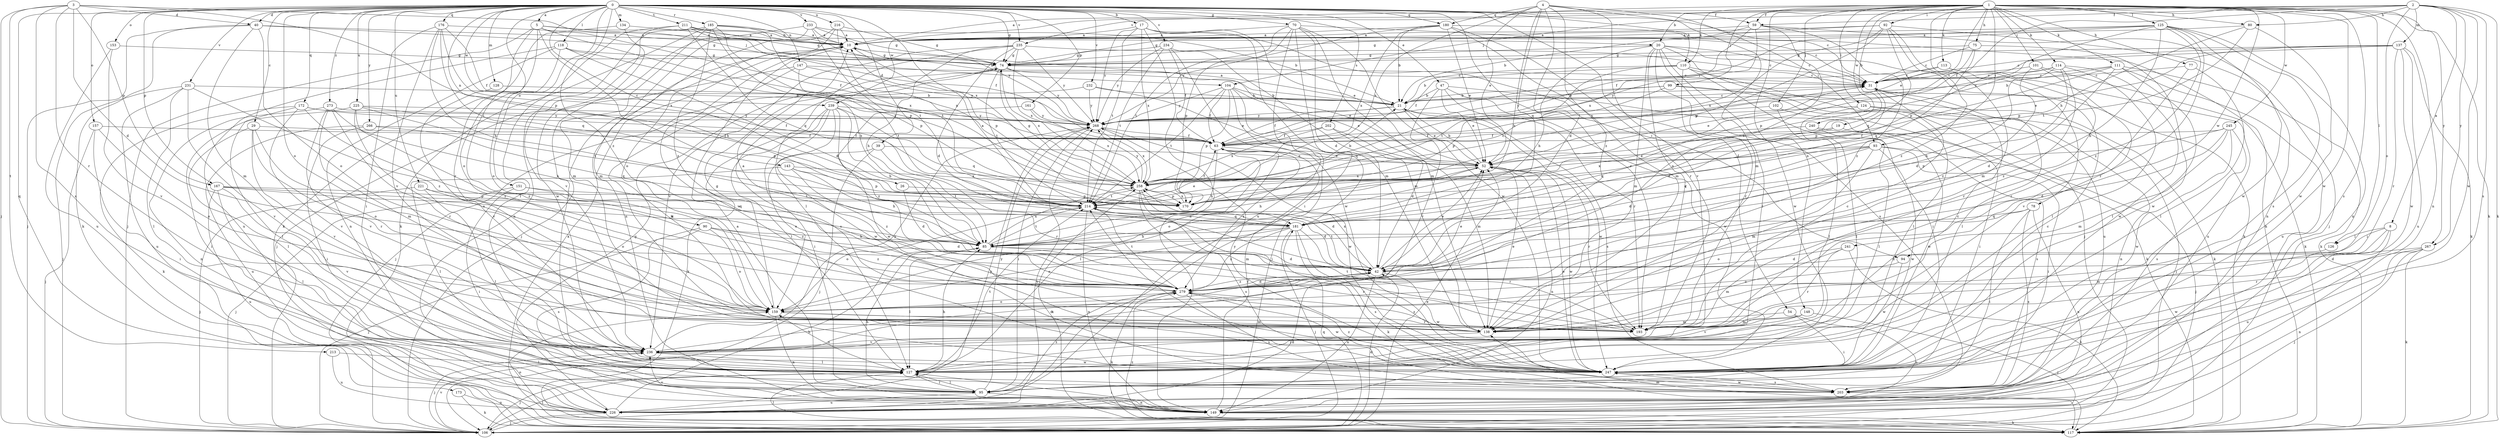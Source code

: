strict digraph  {
0;
1;
2;
3;
4;
5;
8;
10;
17;
19;
20;
21;
26;
29;
31;
39;
40;
42;
47;
52;
54;
59;
63;
70;
74;
75;
77;
78;
80;
85;
90;
92;
93;
94;
95;
99;
101;
102;
104;
106;
110;
111;
113;
114;
117;
118;
124;
125;
126;
127;
128;
134;
137;
138;
143;
147;
148;
149;
151;
153;
157;
159;
161;
167;
170;
172;
173;
176;
180;
181;
185;
193;
202;
203;
211;
213;
214;
216;
221;
225;
226;
231;
232;
233;
234;
235;
236;
239;
240;
241;
245;
247;
258;
266;
267;
268;
273;
279;
0 -> 5  [label=a];
0 -> 17  [label=b];
0 -> 26  [label=c];
0 -> 29  [label=c];
0 -> 31  [label=c];
0 -> 39  [label=d];
0 -> 40  [label=d];
0 -> 47  [label=e];
0 -> 54  [label=f];
0 -> 59  [label=f];
0 -> 70  [label=g];
0 -> 74  [label=g];
0 -> 90  [label=i];
0 -> 110  [label=k];
0 -> 118  [label=l];
0 -> 128  [label=m];
0 -> 134  [label=m];
0 -> 143  [label=n];
0 -> 147  [label=n];
0 -> 151  [label=o];
0 -> 153  [label=o];
0 -> 157  [label=o];
0 -> 159  [label=o];
0 -> 161  [label=p];
0 -> 167  [label=p];
0 -> 172  [label=q];
0 -> 173  [label=q];
0 -> 176  [label=q];
0 -> 180  [label=q];
0 -> 185  [label=r];
0 -> 193  [label=r];
0 -> 202  [label=s];
0 -> 211  [label=t];
0 -> 216  [label=u];
0 -> 221  [label=u];
0 -> 225  [label=u];
0 -> 231  [label=v];
0 -> 232  [label=v];
0 -> 233  [label=v];
0 -> 234  [label=v];
0 -> 235  [label=v];
0 -> 239  [label=w];
0 -> 258  [label=x];
0 -> 266  [label=y];
0 -> 273  [label=z];
0 -> 279  [label=z];
1 -> 19  [label=b];
1 -> 52  [label=e];
1 -> 59  [label=f];
1 -> 75  [label=h];
1 -> 77  [label=h];
1 -> 78  [label=h];
1 -> 80  [label=h];
1 -> 92  [label=i];
1 -> 93  [label=i];
1 -> 99  [label=j];
1 -> 101  [label=j];
1 -> 102  [label=j];
1 -> 110  [label=k];
1 -> 111  [label=k];
1 -> 113  [label=k];
1 -> 114  [label=k];
1 -> 117  [label=k];
1 -> 124  [label=l];
1 -> 125  [label=l];
1 -> 126  [label=l];
1 -> 148  [label=n];
1 -> 149  [label=n];
1 -> 203  [label=s];
1 -> 235  [label=v];
1 -> 239  [label=w];
1 -> 240  [label=w];
1 -> 241  [label=w];
1 -> 245  [label=w];
1 -> 247  [label=w];
1 -> 267  [label=y];
2 -> 8  [label=a];
2 -> 10  [label=a];
2 -> 20  [label=b];
2 -> 59  [label=f];
2 -> 63  [label=f];
2 -> 80  [label=h];
2 -> 104  [label=j];
2 -> 117  [label=k];
2 -> 137  [label=m];
2 -> 159  [label=o];
2 -> 203  [label=s];
2 -> 247  [label=w];
2 -> 267  [label=y];
3 -> 40  [label=d];
3 -> 42  [label=d];
3 -> 104  [label=j];
3 -> 106  [label=j];
3 -> 167  [label=p];
3 -> 170  [label=p];
3 -> 193  [label=r];
3 -> 203  [label=s];
3 -> 213  [label=t];
4 -> 42  [label=d];
4 -> 52  [label=e];
4 -> 85  [label=h];
4 -> 93  [label=i];
4 -> 138  [label=m];
4 -> 180  [label=q];
4 -> 181  [label=q];
4 -> 236  [label=v];
4 -> 258  [label=x];
4 -> 279  [label=z];
5 -> 10  [label=a];
5 -> 20  [label=b];
5 -> 63  [label=f];
5 -> 85  [label=h];
5 -> 106  [label=j];
5 -> 159  [label=o];
5 -> 193  [label=r];
5 -> 258  [label=x];
8 -> 94  [label=i];
8 -> 126  [label=l];
8 -> 138  [label=m];
8 -> 193  [label=r];
8 -> 226  [label=u];
10 -> 74  [label=g];
10 -> 106  [label=j];
10 -> 170  [label=p];
10 -> 247  [label=w];
17 -> 10  [label=a];
17 -> 52  [label=e];
17 -> 94  [label=i];
17 -> 138  [label=m];
17 -> 149  [label=n];
17 -> 214  [label=t];
17 -> 258  [label=x];
17 -> 268  [label=y];
19 -> 63  [label=f];
19 -> 181  [label=q];
19 -> 203  [label=s];
20 -> 31  [label=c];
20 -> 74  [label=g];
20 -> 85  [label=h];
20 -> 106  [label=j];
20 -> 117  [label=k];
20 -> 127  [label=l];
20 -> 138  [label=m];
20 -> 193  [label=r];
20 -> 203  [label=s];
20 -> 247  [label=w];
21 -> 10  [label=a];
21 -> 31  [label=c];
21 -> 52  [label=e];
21 -> 63  [label=f];
21 -> 203  [label=s];
21 -> 247  [label=w];
21 -> 268  [label=y];
26 -> 42  [label=d];
26 -> 170  [label=p];
29 -> 63  [label=f];
29 -> 127  [label=l];
29 -> 159  [label=o];
29 -> 193  [label=r];
29 -> 236  [label=v];
31 -> 21  [label=b];
31 -> 42  [label=d];
31 -> 52  [label=e];
31 -> 127  [label=l];
39 -> 52  [label=e];
39 -> 106  [label=j];
39 -> 159  [label=o];
39 -> 193  [label=r];
40 -> 10  [label=a];
40 -> 74  [label=g];
40 -> 106  [label=j];
40 -> 117  [label=k];
40 -> 138  [label=m];
40 -> 159  [label=o];
42 -> 52  [label=e];
42 -> 149  [label=n];
42 -> 214  [label=t];
42 -> 247  [label=w];
42 -> 258  [label=x];
42 -> 279  [label=z];
47 -> 21  [label=b];
47 -> 52  [label=e];
47 -> 117  [label=k];
47 -> 193  [label=r];
47 -> 236  [label=v];
47 -> 247  [label=w];
52 -> 21  [label=b];
52 -> 85  [label=h];
52 -> 149  [label=n];
52 -> 193  [label=r];
52 -> 247  [label=w];
52 -> 258  [label=x];
54 -> 95  [label=i];
54 -> 138  [label=m];
54 -> 149  [label=n];
59 -> 10  [label=a];
59 -> 21  [label=b];
59 -> 63  [label=f];
59 -> 106  [label=j];
59 -> 159  [label=o];
59 -> 258  [label=x];
59 -> 279  [label=z];
63 -> 52  [label=e];
63 -> 85  [label=h];
63 -> 127  [label=l];
63 -> 159  [label=o];
63 -> 279  [label=z];
70 -> 10  [label=a];
70 -> 31  [label=c];
70 -> 42  [label=d];
70 -> 95  [label=i];
70 -> 138  [label=m];
70 -> 170  [label=p];
70 -> 214  [label=t];
70 -> 226  [label=u];
70 -> 247  [label=w];
74 -> 31  [label=c];
74 -> 52  [label=e];
74 -> 203  [label=s];
74 -> 214  [label=t];
74 -> 258  [label=x];
74 -> 268  [label=y];
75 -> 31  [label=c];
75 -> 74  [label=g];
75 -> 170  [label=p];
75 -> 181  [label=q];
75 -> 247  [label=w];
77 -> 31  [label=c];
77 -> 127  [label=l];
77 -> 193  [label=r];
78 -> 95  [label=i];
78 -> 149  [label=n];
78 -> 159  [label=o];
78 -> 181  [label=q];
78 -> 203  [label=s];
80 -> 10  [label=a];
80 -> 170  [label=p];
80 -> 214  [label=t];
80 -> 247  [label=w];
85 -> 42  [label=d];
85 -> 127  [label=l];
85 -> 193  [label=r];
85 -> 214  [label=t];
85 -> 258  [label=x];
90 -> 42  [label=d];
90 -> 85  [label=h];
90 -> 106  [label=j];
90 -> 159  [label=o];
90 -> 203  [label=s];
90 -> 279  [label=z];
92 -> 10  [label=a];
92 -> 74  [label=g];
92 -> 138  [label=m];
92 -> 149  [label=n];
92 -> 170  [label=p];
92 -> 181  [label=q];
92 -> 258  [label=x];
92 -> 279  [label=z];
93 -> 42  [label=d];
93 -> 52  [label=e];
93 -> 95  [label=i];
93 -> 106  [label=j];
93 -> 138  [label=m];
93 -> 181  [label=q];
93 -> 247  [label=w];
93 -> 258  [label=x];
94 -> 159  [label=o];
94 -> 247  [label=w];
95 -> 85  [label=h];
95 -> 127  [label=l];
95 -> 149  [label=n];
95 -> 226  [label=u];
95 -> 268  [label=y];
95 -> 279  [label=z];
99 -> 21  [label=b];
99 -> 117  [label=k];
99 -> 127  [label=l];
99 -> 170  [label=p];
99 -> 268  [label=y];
101 -> 31  [label=c];
101 -> 117  [label=k];
101 -> 236  [label=v];
101 -> 279  [label=z];
102 -> 95  [label=i];
102 -> 127  [label=l];
102 -> 268  [label=y];
104 -> 21  [label=b];
104 -> 52  [label=e];
104 -> 63  [label=f];
104 -> 106  [label=j];
104 -> 170  [label=p];
104 -> 181  [label=q];
104 -> 214  [label=t];
104 -> 268  [label=y];
106 -> 42  [label=d];
106 -> 52  [label=e];
106 -> 127  [label=l];
106 -> 181  [label=q];
106 -> 236  [label=v];
106 -> 268  [label=y];
110 -> 21  [label=b];
110 -> 31  [label=c];
110 -> 63  [label=f];
110 -> 95  [label=i];
110 -> 193  [label=r];
110 -> 214  [label=t];
110 -> 226  [label=u];
111 -> 21  [label=b];
111 -> 31  [label=c];
111 -> 42  [label=d];
111 -> 117  [label=k];
111 -> 127  [label=l];
111 -> 170  [label=p];
111 -> 226  [label=u];
113 -> 31  [label=c];
113 -> 193  [label=r];
113 -> 226  [label=u];
113 -> 268  [label=y];
114 -> 31  [label=c];
114 -> 42  [label=d];
114 -> 85  [label=h];
114 -> 127  [label=l];
114 -> 214  [label=t];
114 -> 247  [label=w];
114 -> 279  [label=z];
117 -> 10  [label=a];
117 -> 127  [label=l];
117 -> 138  [label=m];
117 -> 159  [label=o];
117 -> 258  [label=x];
117 -> 279  [label=z];
118 -> 42  [label=d];
118 -> 74  [label=g];
118 -> 149  [label=n];
118 -> 159  [label=o];
118 -> 170  [label=p];
118 -> 226  [label=u];
124 -> 106  [label=j];
124 -> 127  [label=l];
124 -> 149  [label=n];
124 -> 268  [label=y];
125 -> 10  [label=a];
125 -> 74  [label=g];
125 -> 85  [label=h];
125 -> 149  [label=n];
125 -> 170  [label=p];
125 -> 193  [label=r];
125 -> 203  [label=s];
125 -> 247  [label=w];
125 -> 268  [label=y];
125 -> 279  [label=z];
126 -> 42  [label=d];
127 -> 85  [label=h];
127 -> 95  [label=i];
127 -> 106  [label=j];
127 -> 159  [label=o];
127 -> 214  [label=t];
128 -> 21  [label=b];
128 -> 236  [label=v];
134 -> 10  [label=a];
134 -> 117  [label=k];
134 -> 236  [label=v];
137 -> 31  [label=c];
137 -> 52  [label=e];
137 -> 74  [label=g];
137 -> 117  [label=k];
137 -> 193  [label=r];
137 -> 226  [label=u];
137 -> 247  [label=w];
137 -> 268  [label=y];
138 -> 52  [label=e];
138 -> 236  [label=v];
143 -> 85  [label=h];
143 -> 127  [label=l];
143 -> 170  [label=p];
143 -> 258  [label=x];
143 -> 279  [label=z];
147 -> 31  [label=c];
147 -> 106  [label=j];
147 -> 214  [label=t];
147 -> 247  [label=w];
147 -> 268  [label=y];
148 -> 106  [label=j];
148 -> 127  [label=l];
148 -> 138  [label=m];
148 -> 236  [label=v];
149 -> 10  [label=a];
149 -> 63  [label=f];
149 -> 117  [label=k];
149 -> 127  [label=l];
149 -> 236  [label=v];
151 -> 95  [label=i];
151 -> 106  [label=j];
151 -> 214  [label=t];
151 -> 279  [label=z];
153 -> 74  [label=g];
153 -> 226  [label=u];
153 -> 236  [label=v];
157 -> 63  [label=f];
157 -> 95  [label=i];
157 -> 106  [label=j];
157 -> 159  [label=o];
159 -> 74  [label=g];
159 -> 138  [label=m];
159 -> 149  [label=n];
159 -> 193  [label=r];
161 -> 247  [label=w];
161 -> 258  [label=x];
161 -> 268  [label=y];
167 -> 85  [label=h];
167 -> 127  [label=l];
167 -> 170  [label=p];
167 -> 181  [label=q];
167 -> 226  [label=u];
167 -> 236  [label=v];
170 -> 63  [label=f];
170 -> 258  [label=x];
172 -> 63  [label=f];
172 -> 117  [label=k];
172 -> 127  [label=l];
172 -> 236  [label=v];
172 -> 268  [label=y];
172 -> 279  [label=z];
173 -> 117  [label=k];
173 -> 226  [label=u];
176 -> 10  [label=a];
176 -> 63  [label=f];
176 -> 85  [label=h];
176 -> 95  [label=i];
176 -> 181  [label=q];
176 -> 236  [label=v];
176 -> 258  [label=x];
180 -> 10  [label=a];
180 -> 21  [label=b];
180 -> 52  [label=e];
180 -> 117  [label=k];
180 -> 138  [label=m];
180 -> 193  [label=r];
180 -> 258  [label=x];
180 -> 268  [label=y];
181 -> 85  [label=h];
181 -> 106  [label=j];
181 -> 117  [label=k];
181 -> 159  [label=o];
181 -> 193  [label=r];
181 -> 203  [label=s];
181 -> 279  [label=z];
185 -> 10  [label=a];
185 -> 85  [label=h];
185 -> 117  [label=k];
185 -> 138  [label=m];
185 -> 149  [label=n];
185 -> 170  [label=p];
185 -> 258  [label=x];
185 -> 268  [label=y];
185 -> 279  [label=z];
193 -> 31  [label=c];
193 -> 214  [label=t];
193 -> 279  [label=z];
202 -> 42  [label=d];
202 -> 63  [label=f];
202 -> 138  [label=m];
202 -> 258  [label=x];
203 -> 247  [label=w];
211 -> 10  [label=a];
211 -> 21  [label=b];
211 -> 63  [label=f];
211 -> 74  [label=g];
211 -> 127  [label=l];
211 -> 181  [label=q];
211 -> 247  [label=w];
213 -> 127  [label=l];
213 -> 226  [label=u];
214 -> 10  [label=a];
214 -> 42  [label=d];
214 -> 52  [label=e];
214 -> 149  [label=n];
214 -> 159  [label=o];
214 -> 181  [label=q];
216 -> 10  [label=a];
216 -> 74  [label=g];
216 -> 149  [label=n];
216 -> 159  [label=o];
216 -> 214  [label=t];
221 -> 106  [label=j];
221 -> 127  [label=l];
221 -> 159  [label=o];
221 -> 214  [label=t];
225 -> 95  [label=i];
225 -> 159  [label=o];
225 -> 170  [label=p];
225 -> 214  [label=t];
225 -> 268  [label=y];
225 -> 279  [label=z];
226 -> 42  [label=d];
226 -> 74  [label=g];
226 -> 85  [label=h];
226 -> 106  [label=j];
226 -> 268  [label=y];
231 -> 21  [label=b];
231 -> 106  [label=j];
231 -> 127  [label=l];
231 -> 226  [label=u];
231 -> 236  [label=v];
231 -> 279  [label=z];
232 -> 21  [label=b];
232 -> 52  [label=e];
232 -> 106  [label=j];
232 -> 268  [label=y];
233 -> 10  [label=a];
233 -> 21  [label=b];
233 -> 74  [label=g];
233 -> 127  [label=l];
233 -> 138  [label=m];
233 -> 214  [label=t];
234 -> 63  [label=f];
234 -> 74  [label=g];
234 -> 138  [label=m];
234 -> 214  [label=t];
234 -> 247  [label=w];
234 -> 268  [label=y];
235 -> 31  [label=c];
235 -> 42  [label=d];
235 -> 74  [label=g];
235 -> 85  [label=h];
235 -> 127  [label=l];
235 -> 236  [label=v];
235 -> 258  [label=x];
235 -> 268  [label=y];
236 -> 31  [label=c];
236 -> 42  [label=d];
236 -> 106  [label=j];
236 -> 127  [label=l];
236 -> 247  [label=w];
236 -> 268  [label=y];
239 -> 85  [label=h];
239 -> 95  [label=i];
239 -> 117  [label=k];
239 -> 127  [label=l];
239 -> 181  [label=q];
239 -> 247  [label=w];
239 -> 268  [label=y];
239 -> 279  [label=z];
240 -> 63  [label=f];
240 -> 127  [label=l];
240 -> 247  [label=w];
241 -> 42  [label=d];
241 -> 117  [label=k];
241 -> 138  [label=m];
241 -> 193  [label=r];
245 -> 42  [label=d];
245 -> 63  [label=f];
245 -> 138  [label=m];
245 -> 170  [label=p];
245 -> 203  [label=s];
245 -> 247  [label=w];
247 -> 31  [label=c];
247 -> 52  [label=e];
247 -> 203  [label=s];
247 -> 214  [label=t];
247 -> 268  [label=y];
247 -> 279  [label=z];
258 -> 21  [label=b];
258 -> 31  [label=c];
258 -> 42  [label=d];
258 -> 74  [label=g];
258 -> 138  [label=m];
258 -> 170  [label=p];
258 -> 203  [label=s];
258 -> 214  [label=t];
258 -> 268  [label=y];
266 -> 63  [label=f];
266 -> 95  [label=i];
266 -> 181  [label=q];
266 -> 226  [label=u];
267 -> 42  [label=d];
267 -> 106  [label=j];
267 -> 117  [label=k];
267 -> 149  [label=n];
267 -> 247  [label=w];
268 -> 63  [label=f];
268 -> 95  [label=i];
268 -> 247  [label=w];
268 -> 258  [label=x];
273 -> 85  [label=h];
273 -> 138  [label=m];
273 -> 149  [label=n];
273 -> 193  [label=r];
273 -> 236  [label=v];
273 -> 268  [label=y];
279 -> 10  [label=a];
279 -> 42  [label=d];
279 -> 52  [label=e];
279 -> 117  [label=k];
279 -> 159  [label=o];
279 -> 203  [label=s];
279 -> 214  [label=t];
279 -> 247  [label=w];
}
